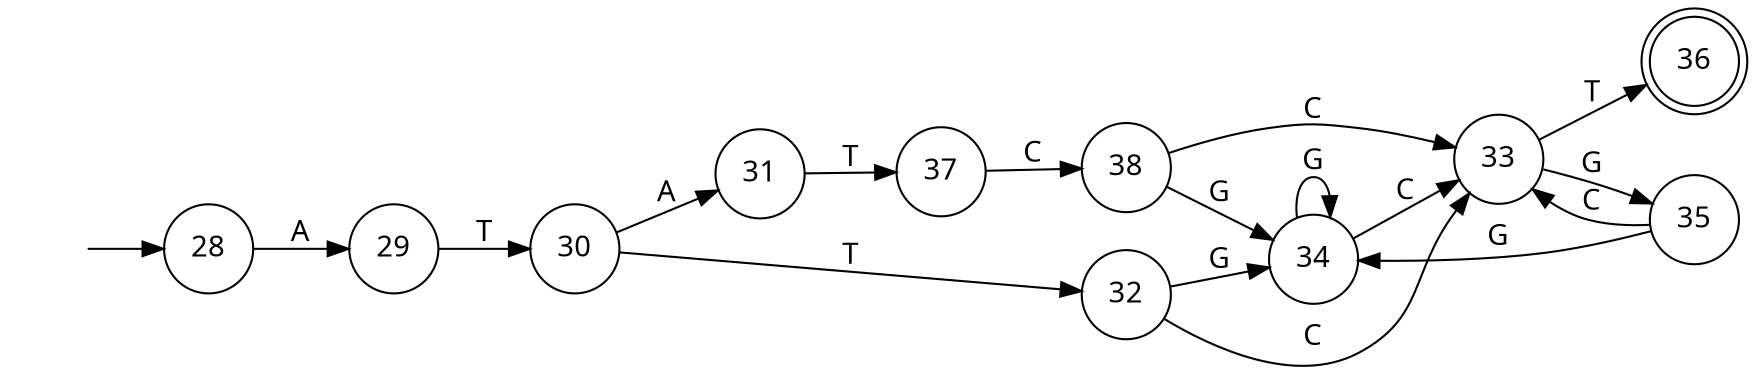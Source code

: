 digraph{
rankdir="LR";
fontname = "Microsoft YaHei";
node [shape = circle, fontname = "Microsoft YaHei"];
edge [fontname = "Microsoft YaHei"];
-1[style=invis];
36 [ shape = doublecircle ];
-1 -> 28;
35 -> 34[ label = "G" ];
35 -> 33[ label = "C" ];
38 -> 34[ label = "G" ];
38 -> 33[ label = "C" ];
34 -> 34[ label = "G" ];
34 -> 33[ label = "C" ];
33 -> 36[ label = "T" ];
33 -> 35[ label = "G" ];
37 -> 38[ label = "C" ];
32 -> 34[ label = "G" ];
32 -> 33[ label = "C" ];
31 -> 37[ label = "T" ];
30 -> 32[ label = "T" ];
30 -> 31[ label = "A" ];
29 -> 30[ label = "T" ];
28 -> 29[ label = "A" ];
}